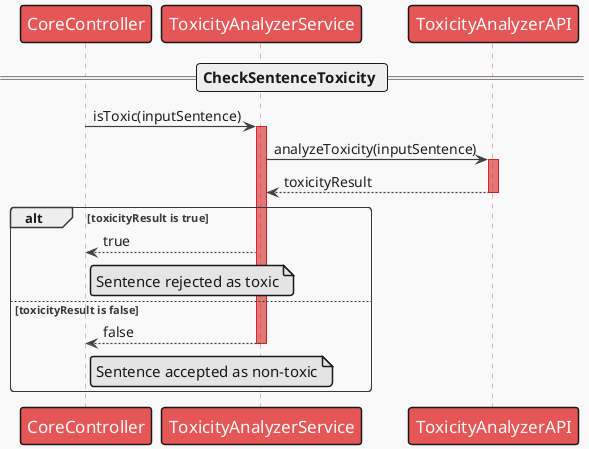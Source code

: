 @startuml internalsequencediagram_toxicity
!theme mars
skinparam actor{
  style awesome
  FontSize 20
}
skinparam participant{
  FontSize 17
}
skinparam Arrow{
  Color #404040
  FontColor #1f1f1f
  FontSize 14
  Thickness 1.2
}
skinparam Note{
  FontSize 15
}
skinparam sequence{
  DividerFontSize 15
  LifeLineBackgroundColor #d93b3b70
  LifeLineBorderColor #c4000090
}

participant CoreController as C
participant ToxicityAnalyzerService as TAS
participant ToxicityAnalyzerAPI as API

== CheckSentenceToxicity ==
C -> TAS : isToxic(inputSentence)
activate TAS
TAS -> API : analyzeToxicity(inputSentence)
activate API
TAS <-- API : toxicityResult
deactivate API

alt toxicityResult is true
    C <-- TAS : true
    note right of C: Sentence rejected as toxic
else toxicityResult is false
    C <-- TAS : false
    note right of C: Sentence accepted as non-toxic
deactivate TAS
end

@enduml